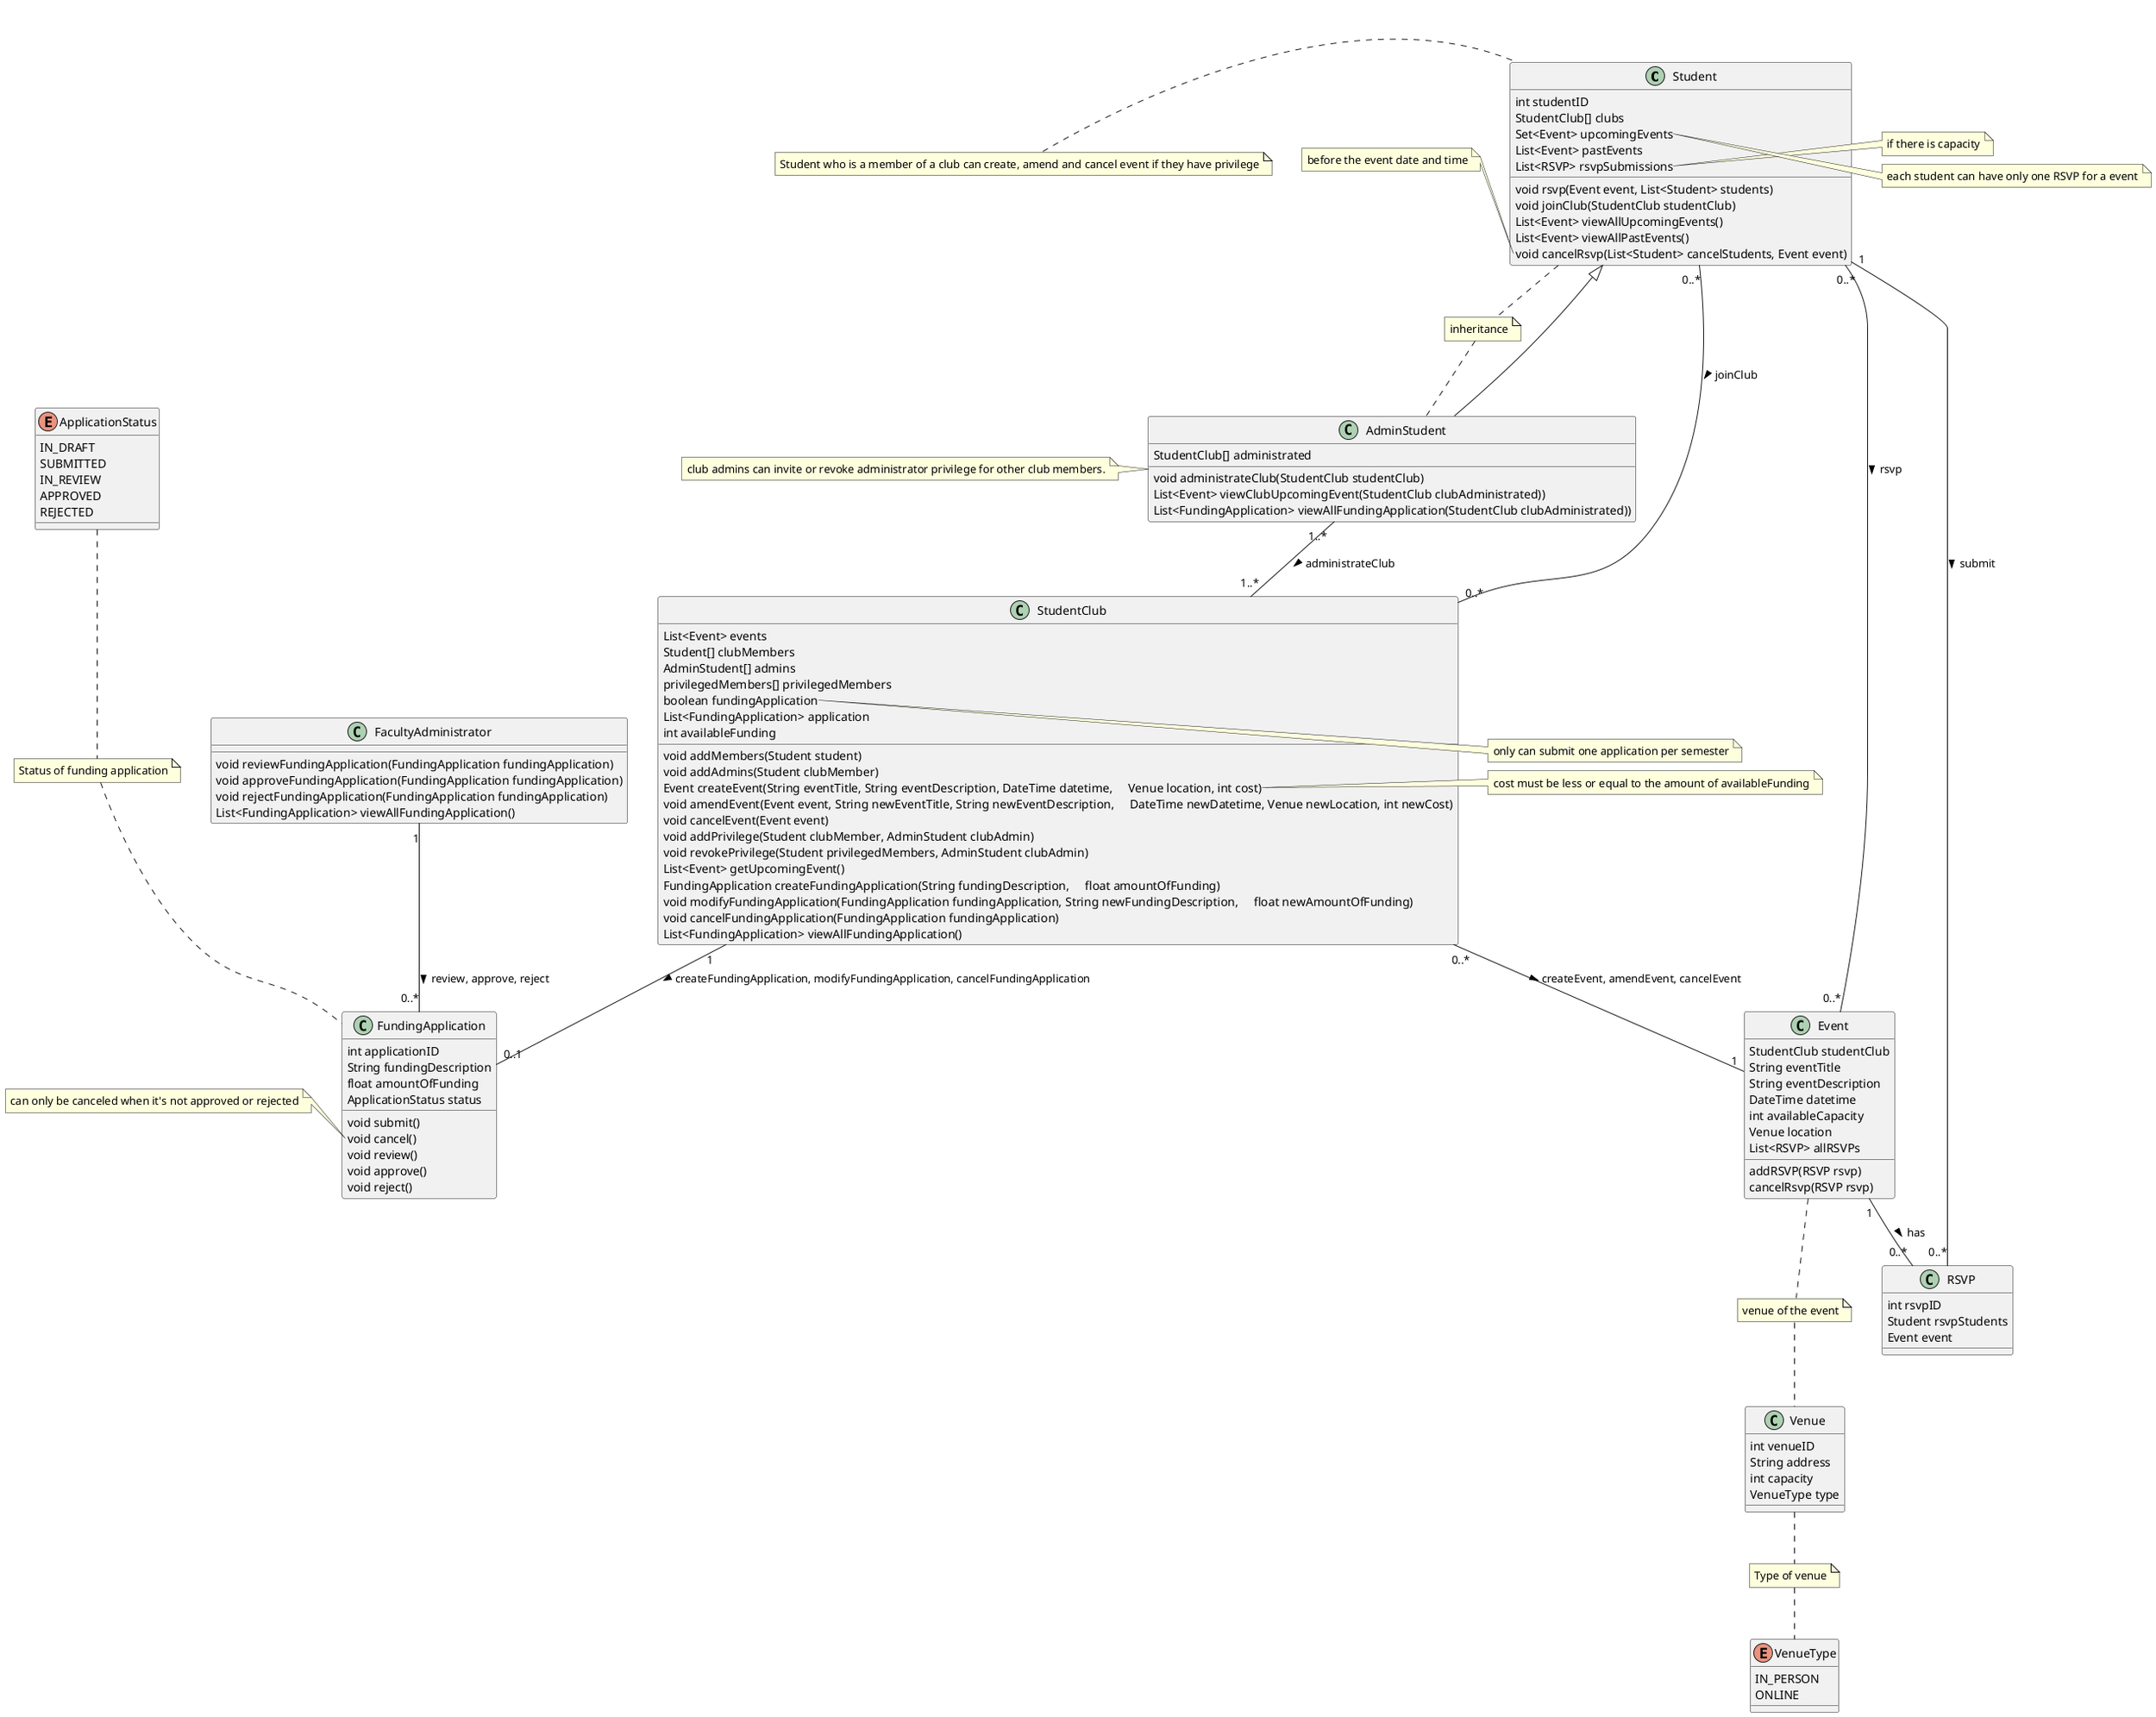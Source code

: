 @startuml
class Student {
    int studentID
    StudentClub[] clubs
    Set<Event> upcomingEvents
    List<Event> pastEvents
    List<RSVP> rsvpSubmissions
    void rsvp(Event event, List<Student> students)
    void joinClub(StudentClub studentClub)
    List<Event> viewAllUpcomingEvents()
    List<Event> viewAllPastEvents()
    void cancelRsvp(List<Student> cancelStudents, Event event)
}
note left of Student: Student who is a member of a club can create, amend and cancel event if \
they have privilege

note right of Student::rsvp
    if there is capacity
end note

note left of Student::cancelRsvp
    before the event date and time
end note

note right of Student::upcomingEvents
    each student can have only one RSVP for a event
end note

class RSVP {
    int rsvpID
    Student rsvpStudents
    Event event
}

class AdminStudent extends Student {
    StudentClub[] administrated
    void administrateClub(StudentClub studentClub)
    List<Event> viewClubUpcomingEvent(StudentClub clubAdministrated))
    List<FundingApplication> viewAllFundingApplication(StudentClub clubAdministrated))
}
note left of AdminStudent: club admins can invite or revoke administrator privilege \
for other club members.

note "inheritance" as N1
Student .. N1
N1 .. AdminStudent

class StudentClub {
    List<Event> events
    Student[] clubMembers
    AdminStudent[] admins
    privilegedMembers[] privilegedMembers
    boolean fundingApplication
    List<FundingApplication> application
    int availableFunding
    void addMembers(Student student)
    void addAdmins(Student clubMember)
    Event createEvent(String eventTitle, String eventDescription, DateTime datetime, \
    Venue location, int cost)
    void amendEvent(Event event, String newEventTitle, String newEventDescription, \
    DateTime newDatetime, Venue newLocation, int newCost)
    void cancelEvent(Event event)
    void addPrivilege(Student clubMember, AdminStudent clubAdmin)
    void revokePrivilege(Student privilegedMembers, AdminStudent clubAdmin)
    List<Event> getUpcomingEvent()
    FundingApplication createFundingApplication(String fundingDescription, \
    float amountOfFunding)
    void modifyFundingApplication(FundingApplication fundingApplication, String newFundingDescription, \
    float newAmountOfFunding)
    void cancelFundingApplication(FundingApplication fundingApplication)
    List<FundingApplication> viewAllFundingApplication()
}

note right of StudentClub::fundingApplication
    only can submit one application per semester
end note

note right of StudentClub::createEvent
    cost must be less or equal to the amount of availableFunding
end note

class Venue {
    int venueID
    String address
    int capacity
    VenueType type
}

enum VenueType {
    IN_PERSON
    ONLINE
}

class Event {
    StudentClub studentClub
    String eventTitle
    String eventDescription
    DateTime datetime
    int availableCapacity
    Venue location
    List<RSVP> allRSVPs
    addRSVP(RSVP rsvp)
    cancelRsvp(RSVP rsvp)
}

note "venue of the event" as N2
Event .. N2
N2 .. Venue
note "Type of venue" as N3
Venue .. N3
N3 .. VenueType

class FundingApplication {
    int applicationID
    String fundingDescription
    float amountOfFunding
    ApplicationStatus status
    void submit()
    void cancel()
    void review()
    void approve()
    void reject()
}

note left of FundingApplication::cancel()
    can only be canceled when it's not approved or rejected
end note

enum ApplicationStatus {
    IN_DRAFT
    SUBMITTED
    IN_REVIEW
    APPROVED
    REJECTED
}

note "Status of funding application" as N4
ApplicationStatus .. N4
N4 .. FundingApplication

class FacultyAdministrator {
    void reviewFundingApplication(FundingApplication fundingApplication)
    void approveFundingApplication(FundingApplication fundingApplication)
    void rejectFundingApplication(FundingApplication fundingApplication)
    List<FundingApplication> viewAllFundingApplication()
}

Student "0..*" -- "0..*" Event : rsvp >
AdminStudent "1..*" -- "1..*" StudentClub : administrateClub >
Student "0..*" -- "0..*" StudentClub : joinClub >
StudentClub "0..*" -- "1" Event : createEvent, amendEvent, cancelEvent >
StudentClub "1" -- "0..1" FundingApplication : createFundingApplication, \
modifyFundingApplication, cancelFundingApplication >
FacultyAdministrator "1" -- "0..*" FundingApplication : review, approve, reject >
Student "1" -- "0..*" RSVP : submit >
Event "1" -- "0..*" RSVP : has >


@enduml

